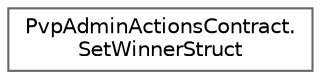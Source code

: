 digraph "Graphical Class Hierarchy"
{
 // LATEX_PDF_SIZE
  bgcolor="transparent";
  edge [fontname=Helvetica,fontsize=10,labelfontname=Helvetica,labelfontsize=10];
  node [fontname=Helvetica,fontsize=10,shape=box,height=0.2,width=0.4];
  rankdir="LR";
  Node0 [id="Node000000",label="PvpAdminActionsContract.\lSetWinnerStruct",height=0.2,width=0.4,color="grey40", fillcolor="white", style="filled",URL="$struct_pvp_admin_actions_contract_1_1_set_winner_struct.html",tooltip=" "];
}
